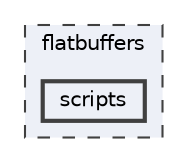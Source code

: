 digraph "flatbuffers/scripts"
{
 // LATEX_PDF_SIZE
  bgcolor="transparent";
  edge [fontname=Helvetica,fontsize=10,labelfontname=Helvetica,labelfontsize=10];
  node [fontname=Helvetica,fontsize=10,shape=box,height=0.2,width=0.4];
  compound=true
  subgraph clusterdir_aab3332a77760f74556dcb4aee61b405 {
    graph [ bgcolor="#edf0f7", pencolor="grey25", label="flatbuffers", fontname=Helvetica,fontsize=10 style="filled,dashed", URL="dir_aab3332a77760f74556dcb4aee61b405.html",tooltip=""]
  dir_5f332950e30a9f30adc8e07cc1521d65 [label="scripts", fillcolor="#edf0f7", color="grey25", style="filled,bold", URL="dir_5f332950e30a9f30adc8e07cc1521d65.html",tooltip=""];
  }
}
